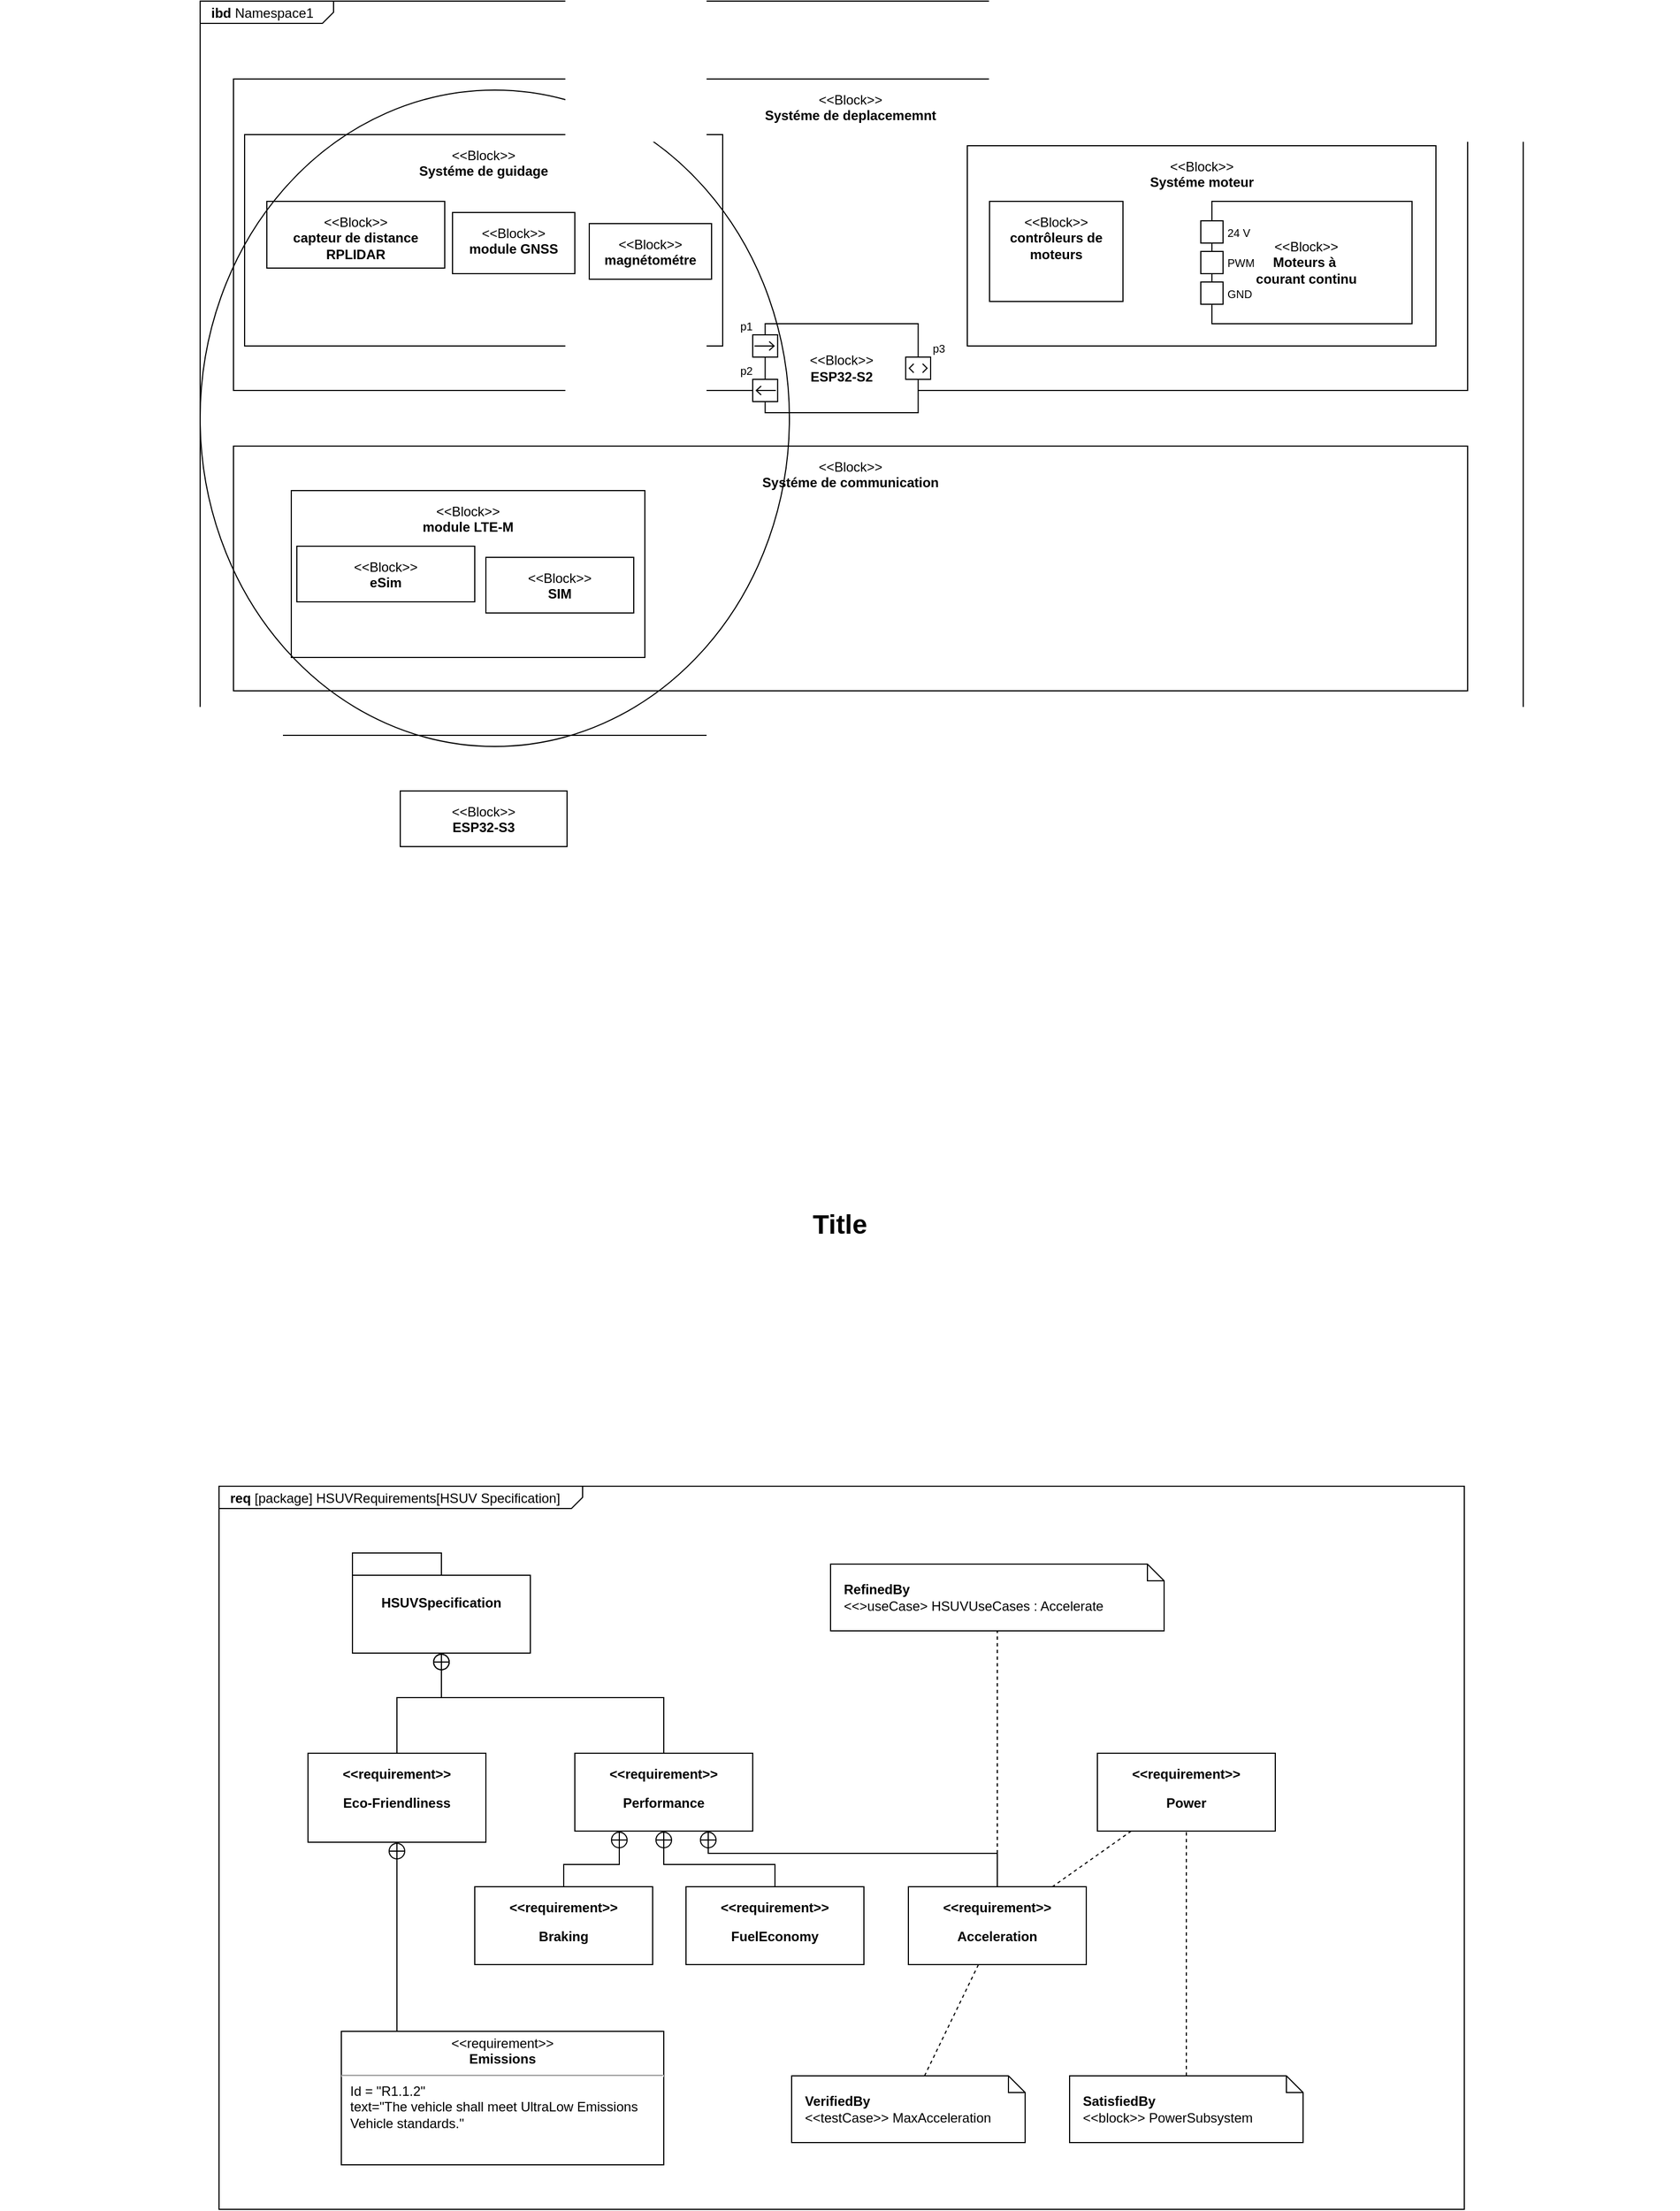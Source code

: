 <mxfile version="26.0.16">
  <diagram name="Page-1" id="929967ad-93f9-6ef4-fab6-5d389245f69c">
    <mxGraphModel dx="1860" dy="2059" grid="1" gridSize="10" guides="1" tooltips="1" connect="1" arrows="1" fold="1" page="1" pageScale="1.5" pageWidth="1169" pageHeight="826" background="none" math="0" shadow="0">
      <root>
        <mxCell id="0" style=";html=1;" />
        <mxCell id="1" style=";html=1;" parent="0" />
        <mxCell id="1672d66443f91eb5-1" value="&lt;p style=&quot;margin: 0px ; margin-top: 4px ; margin-left: 10px ; text-align: left&quot;&gt;&lt;b&gt;req&lt;/b&gt;&amp;nbsp;[package] HSUVRequirements[HSUV Specification]&lt;/p&gt;" style="html=1;strokeWidth=1;shape=mxgraph.sysml.package;html=1;overflow=fill;whiteSpace=wrap;fillColor=none;gradientColor=none;fontSize=12;align=center;labelX=327.64;" parent="1" vertex="1">
          <mxGeometry x="317" y="295" width="1120" height="650" as="geometry" />
        </mxCell>
        <mxCell id="1672d66443f91eb5-2" value="HSUVSpecification" style="shape=folder;tabWidth=80;tabHeight=20;tabPosition=left;strokeWidth=1;html=1;whiteSpace=wrap;align=center;fontSize=12;fontStyle=1" parent="1" vertex="1">
          <mxGeometry x="437" y="355" width="160" height="90" as="geometry" />
        </mxCell>
        <mxCell id="1672d66443f91eb5-3" value="&lt;b&gt;RefinedBy&lt;/b&gt;&lt;div&gt;&amp;lt;&amp;lt;&amp;gt;useCase&amp;gt; HSUVUseCases : Accelerate&lt;/div&gt;" style="shape=note;size=15;align=left;spacingLeft=10;html=1;whiteSpace=wrap;strokeColor=#000000;strokeWidth=1;fillColor=#ffffff;fontSize=12;" parent="1" vertex="1">
          <mxGeometry x="867" y="365" width="300" height="60" as="geometry" />
        </mxCell>
        <mxCell id="1672d66443f91eb5-13" style="edgeStyle=orthogonalEdgeStyle;rounded=0;html=1;jettySize=auto;orthogonalLoop=1;endArrow=circlePlus;endFill=0;" parent="1" source="1672d66443f91eb5-4" target="1672d66443f91eb5-2" edge="1">
          <mxGeometry relative="1" as="geometry">
            <Array as="points">
              <mxPoint x="477" y="485" />
              <mxPoint x="517" y="485" />
            </Array>
          </mxGeometry>
        </mxCell>
        <mxCell id="1672d66443f91eb5-4" value="&lt;p&gt;&amp;lt;&amp;lt;requirement&amp;gt;&amp;gt;&lt;/p&gt;&lt;p&gt;Eco-Friendliness&lt;/p&gt;" style="shape=rect;html=1;overflow=fill;whiteSpace=wrap;align=center;fontStyle=1" parent="1" vertex="1">
          <mxGeometry x="397" y="535" width="160" height="80" as="geometry" />
        </mxCell>
        <mxCell id="1672d66443f91eb5-15" style="edgeStyle=orthogonalEdgeStyle;rounded=0;html=1;endArrow=circlePlus;endFill=0;jettySize=auto;orthogonalLoop=1;" parent="1" source="1672d66443f91eb5-5" target="1672d66443f91eb5-2" edge="1">
          <mxGeometry relative="1" as="geometry">
            <Array as="points">
              <mxPoint x="717" y="485" />
              <mxPoint x="517" y="485" />
            </Array>
          </mxGeometry>
        </mxCell>
        <mxCell id="1672d66443f91eb5-5" value="&lt;p&gt;&amp;lt;&amp;lt;requirement&amp;gt;&amp;gt;&lt;/p&gt;&lt;p&gt;Performance&lt;/p&gt;" style="shape=rect;html=1;overflow=fill;whiteSpace=wrap;align=center;fontStyle=1" parent="1" vertex="1">
          <mxGeometry x="637" y="535" width="160" height="70" as="geometry" />
        </mxCell>
        <mxCell id="1672d66443f91eb5-21" style="edgeStyle=none;rounded=0;html=1;dashed=1;endArrow=none;endFill=0;jettySize=auto;orthogonalLoop=1;" parent="1" source="1672d66443f91eb5-6" target="1672d66443f91eb5-9" edge="1">
          <mxGeometry relative="1" as="geometry" />
        </mxCell>
        <mxCell id="1672d66443f91eb5-6" value="&lt;p&gt;&amp;lt;&amp;lt;requirement&amp;gt;&amp;gt;&lt;/p&gt;&lt;p&gt;Power&lt;/p&gt;" style="shape=rect;html=1;overflow=fill;whiteSpace=wrap;align=center;fontStyle=1" parent="1" vertex="1">
          <mxGeometry x="1107" y="535" width="160" height="70" as="geometry" />
        </mxCell>
        <mxCell id="1672d66443f91eb5-16" style="edgeStyle=orthogonalEdgeStyle;rounded=0;html=1;endArrow=circlePlus;endFill=0;jettySize=auto;orthogonalLoop=1;entryX=0.25;entryY=1;" parent="1" source="1672d66443f91eb5-7" target="1672d66443f91eb5-5" edge="1">
          <mxGeometry relative="1" as="geometry">
            <Array as="points">
              <mxPoint x="627" y="635" />
              <mxPoint x="677" y="635" />
            </Array>
          </mxGeometry>
        </mxCell>
        <mxCell id="1672d66443f91eb5-7" value="&lt;p&gt;&amp;lt;&amp;lt;requirement&amp;gt;&amp;gt;&lt;/p&gt;&lt;p&gt;Braking&lt;/p&gt;" style="shape=rect;html=1;overflow=fill;whiteSpace=wrap;align=center;fontStyle=1" parent="1" vertex="1">
          <mxGeometry x="547" y="655" width="160" height="70" as="geometry" />
        </mxCell>
        <mxCell id="1672d66443f91eb5-17" style="edgeStyle=orthogonalEdgeStyle;rounded=0;html=1;endArrow=circlePlus;endFill=0;jettySize=auto;orthogonalLoop=1;entryX=0.5;entryY=1;" parent="1" source="1672d66443f91eb5-8" target="1672d66443f91eb5-5" edge="1">
          <mxGeometry relative="1" as="geometry">
            <Array as="points">
              <mxPoint x="817" y="635" />
              <mxPoint x="717" y="635" />
            </Array>
          </mxGeometry>
        </mxCell>
        <mxCell id="1672d66443f91eb5-8" value="&lt;p&gt;&amp;lt;&amp;lt;requirement&amp;gt;&amp;gt;&lt;/p&gt;&lt;p&gt;FuelEconomy&lt;/p&gt;" style="shape=rect;html=1;overflow=fill;whiteSpace=wrap;align=center;fontStyle=1" parent="1" vertex="1">
          <mxGeometry x="737" y="655" width="160" height="70" as="geometry" />
        </mxCell>
        <mxCell id="1672d66443f91eb5-18" style="edgeStyle=orthogonalEdgeStyle;rounded=0;html=1;endArrow=circlePlus;endFill=0;jettySize=auto;orthogonalLoop=1;entryX=0.75;entryY=1;" parent="1" source="1672d66443f91eb5-9" target="1672d66443f91eb5-5" edge="1">
          <mxGeometry relative="1" as="geometry">
            <Array as="points">
              <mxPoint x="1017" y="625" />
              <mxPoint x="757" y="625" />
            </Array>
          </mxGeometry>
        </mxCell>
        <mxCell id="1672d66443f91eb5-22" style="edgeStyle=none;rounded=0;html=1;dashed=1;endArrow=none;endFill=0;jettySize=auto;orthogonalLoop=1;" parent="1" source="1672d66443f91eb5-9" target="1672d66443f91eb5-3" edge="1">
          <mxGeometry relative="1" as="geometry" />
        </mxCell>
        <mxCell id="1672d66443f91eb5-9" value="&lt;p&gt;&amp;lt;&amp;lt;requirement&amp;gt;&amp;gt;&lt;/p&gt;&lt;p&gt;Acceleration&lt;/p&gt;" style="shape=rect;html=1;overflow=fill;whiteSpace=wrap;align=center;fontStyle=1" parent="1" vertex="1">
          <mxGeometry x="937" y="655" width="160" height="70" as="geometry" />
        </mxCell>
        <mxCell id="1672d66443f91eb5-14" style="edgeStyle=orthogonalEdgeStyle;rounded=0;html=1;endArrow=circlePlus;endFill=0;jettySize=auto;orthogonalLoop=1;" parent="1" source="1672d66443f91eb5-10" target="1672d66443f91eb5-4" edge="1">
          <mxGeometry relative="1" as="geometry">
            <Array as="points">
              <mxPoint x="477" y="755" />
              <mxPoint x="477" y="755" />
            </Array>
          </mxGeometry>
        </mxCell>
        <mxCell id="1672d66443f91eb5-10" value="&lt;p style=&quot;margin: 0px ; margin-top: 4px ; text-align: center&quot;&gt;&amp;lt;&amp;lt;requirement&amp;gt;&amp;gt;&lt;br&gt;&lt;b&gt;Emissions&lt;/b&gt;&lt;/p&gt;&lt;hr&gt;&lt;p style=&quot;margin: 0px ; margin-left: 8px ; text-align: left&quot;&gt;Id = &quot;R1.1.2&quot;&lt;/p&gt;&lt;p style=&quot;margin: 0px ; margin-left: 8px ; text-align: left&quot;&gt;text=&quot;The vehicle shall meet UltraLow Emissions Vehicle standards.&quot;&lt;/p&gt;" style="shape=rect;html=1;overflow=fill;whiteSpace=wrap;" parent="1" vertex="1">
          <mxGeometry x="427" y="785" width="290" height="120" as="geometry" />
        </mxCell>
        <mxCell id="1672d66443f91eb5-19" style="rounded=0;html=1;endArrow=none;endFill=0;jettySize=auto;orthogonalLoop=1;dashed=1;" parent="1" source="1672d66443f91eb5-11" target="1672d66443f91eb5-9" edge="1">
          <mxGeometry relative="1" as="geometry" />
        </mxCell>
        <mxCell id="1672d66443f91eb5-11" value="&lt;b&gt;VerifiedBy&lt;/b&gt;&lt;div&gt;&amp;lt;&amp;lt;testCase&amp;gt;&amp;gt; MaxAcceleration&lt;/div&gt;" style="shape=note;size=15;align=left;spacingLeft=10;html=1;whiteSpace=wrap;strokeWidth=1;fontSize=12;" parent="1" vertex="1">
          <mxGeometry x="832" y="825" width="210" height="60" as="geometry" />
        </mxCell>
        <mxCell id="1672d66443f91eb5-20" style="edgeStyle=none;rounded=0;html=1;dashed=1;endArrow=none;endFill=0;jettySize=auto;orthogonalLoop=1;" parent="1" source="1672d66443f91eb5-12" target="1672d66443f91eb5-6" edge="1">
          <mxGeometry relative="1" as="geometry" />
        </mxCell>
        <mxCell id="1672d66443f91eb5-12" value="&lt;b&gt;SatisfiedBy&lt;/b&gt;&lt;div&gt;&amp;lt;&amp;lt;block&amp;gt;&amp;gt; PowerSubsystem&lt;/div&gt;" style="shape=note;size=15;align=left;spacingLeft=10;html=1;whiteSpace=wrap;strokeWidth=1;fontSize=12;" parent="1" vertex="1">
          <mxGeometry x="1082" y="825" width="210" height="60" as="geometry" />
        </mxCell>
        <mxCell id="1672d66443f91eb5-23" value="Title" style="text;strokeColor=none;fillColor=none;html=1;fontSize=24;fontStyle=1;verticalAlign=middle;align=center;" parent="1" vertex="1">
          <mxGeometry x="120" y="40" width="1510" height="40" as="geometry" />
        </mxCell>
        <mxCell id="0Ht1Bok8qtDjsIspIDW7-1" value="&lt;p style=&quot;margin:0px;margin-top:4px;margin-left:10px;text-align:left;&quot;&gt;&lt;b&gt;ibd&lt;/b&gt;   Namespace1&lt;/p&gt;" style="html=1;shape=mxgraph.sysml.package;labelX=120;align=left;spacingLeft=10;overflow=fill;recursiveResize=0;" parent="1" vertex="1">
          <mxGeometry x="300" y="-1040" width="1190" height="660" as="geometry" />
        </mxCell>
        <mxCell id="0Ht1Bok8qtDjsIspIDW7-2" value="&lt;p&gt;&amp;lt;&amp;lt;Block&amp;gt;&amp;gt;&lt;br&gt;&lt;b&gt;Systéme de deplacememnt&lt;/b&gt;&lt;/p&gt;" style="shape=rect;html=1;overflow=fill;whiteSpace=wrap;align=center;" parent="1" vertex="1">
          <mxGeometry x="330" y="-970" width="1110" height="280" as="geometry" />
        </mxCell>
        <mxCell id="0Ht1Bok8qtDjsIspIDW7-3" value="&lt;p&gt;&amp;lt;&amp;lt;Block&amp;gt;&amp;gt;&lt;br&gt;&lt;b&gt;Systéme de guidage&lt;/b&gt;&lt;/p&gt;" style="shape=rect;html=1;overflow=fill;whiteSpace=wrap;align=center;" parent="1" vertex="1">
          <mxGeometry x="340" y="-920" width="430" height="190" as="geometry" />
        </mxCell>
        <mxCell id="0Ht1Bok8qtDjsIspIDW7-4" value="&lt;p&gt;&amp;lt;&amp;lt;Block&amp;gt;&amp;gt;&lt;br&gt;&lt;b&gt;Systéme moteur&lt;/b&gt;&lt;/p&gt;" style="shape=rect;html=1;overflow=fill;whiteSpace=wrap;align=center;" parent="1" vertex="1">
          <mxGeometry x="990" y="-910" width="421.5" height="180" as="geometry" />
        </mxCell>
        <mxCell id="0Ht1Bok8qtDjsIspIDW7-5" value="&lt;p&gt;&amp;lt;&amp;lt;Block&amp;gt;&amp;gt;&lt;br&gt;&lt;b&gt;contrôleurs de moteurs&lt;/b&gt;&lt;/p&gt;" style="shape=rect;html=1;overflow=fill;whiteSpace=wrap;align=center;" parent="1" vertex="1">
          <mxGeometry x="1010" y="-860" width="120" height="90" as="geometry" />
        </mxCell>
        <mxCell id="0Ht1Bok8qtDjsIspIDW7-7" value="&lt;p&gt;&amp;lt;&amp;lt;Block&amp;gt;&amp;gt;&lt;br&gt;&lt;b&gt;capteur de distance RPLIDAR&lt;/b&gt;&lt;/p&gt;" style="shape=rect;html=1;overflow=fill;whiteSpace=wrap;align=center;" parent="1" vertex="1">
          <mxGeometry x="360" y="-860" width="160" height="60" as="geometry" />
        </mxCell>
        <mxCell id="0Ht1Bok8qtDjsIspIDW7-8" value="&lt;p&gt;&amp;lt;&amp;lt;Block&amp;gt;&amp;gt;&lt;br&gt;&lt;b&gt;module GNSS&lt;/b&gt;&lt;/p&gt;" style="shape=rect;html=1;overflow=fill;whiteSpace=wrap;align=center;" parent="1" vertex="1">
          <mxGeometry x="527" y="-850" width="110" height="55" as="geometry" />
        </mxCell>
        <mxCell id="0Ht1Bok8qtDjsIspIDW7-9" value="&lt;p&gt;&amp;lt;&amp;lt;Block&amp;gt;&amp;gt;&lt;br&gt;&lt;b&gt;magnétométre&lt;/b&gt;&lt;/p&gt;" style="shape=rect;html=1;overflow=fill;whiteSpace=wrap;align=center;" parent="1" vertex="1">
          <mxGeometry x="650" y="-840" width="110" height="50" as="geometry" />
        </mxCell>
        <mxCell id="0Ht1Bok8qtDjsIspIDW7-10" value="&lt;p&gt;&amp;lt;&amp;lt;Block&amp;gt;&amp;gt;&lt;br&gt;&lt;b&gt;Systéme de communication&lt;/b&gt;&lt;/p&gt;" style="shape=rect;html=1;overflow=fill;whiteSpace=wrap;align=center;" parent="1" vertex="1">
          <mxGeometry x="330" y="-640" width="1110" height="220" as="geometry" />
        </mxCell>
        <mxCell id="0Ht1Bok8qtDjsIspIDW7-11" value="&lt;p&gt;&amp;lt;&amp;lt;Block&amp;gt;&amp;gt;&lt;br&gt;&lt;b&gt;module LTE-M&lt;/b&gt;&lt;/p&gt;" style="shape=rect;html=1;overflow=fill;whiteSpace=wrap;align=center;" parent="1" vertex="1">
          <mxGeometry x="382" y="-600" width="318" height="150" as="geometry" />
        </mxCell>
        <mxCell id="0Ht1Bok8qtDjsIspIDW7-12" value="&lt;p&gt;&amp;lt;&amp;lt;Block&amp;gt;&amp;gt;&lt;br&gt;&lt;b&gt;eSim&lt;/b&gt;&lt;/p&gt;" style="shape=rect;html=1;overflow=fill;whiteSpace=wrap;align=center;" parent="1" vertex="1">
          <mxGeometry x="387" y="-550" width="160" height="50" as="geometry" />
        </mxCell>
        <mxCell id="0Ht1Bok8qtDjsIspIDW7-13" value="&lt;p&gt;&amp;lt;&amp;lt;Block&amp;gt;&amp;gt;&lt;br&gt;&lt;b&gt;ESP32-S3&lt;/b&gt;&lt;/p&gt;" style="shape=rect;html=1;overflow=fill;whiteSpace=wrap;align=center;" parent="1" vertex="1">
          <mxGeometry x="480" y="-330" width="150" height="50" as="geometry" />
        </mxCell>
        <mxCell id="0Ht1Bok8qtDjsIspIDW7-14" value="&lt;span style=&quot;font-weight: 400;&quot;&gt;&amp;lt;&amp;lt;Block&amp;gt;&amp;gt;&lt;/span&gt;&lt;br style=&quot;font-weight: 400;&quot;&gt;&lt;b&gt;ESP32-S2&lt;/b&gt;" style="html=1;shape=mxgraph.sysml.port3;fontStyle=1;whiteSpace=wrap;align=center;" parent="1" vertex="1">
          <mxGeometry x="797" y="-750" width="160" height="80" as="geometry" />
        </mxCell>
        <mxCell id="0Ht1Bok8qtDjsIspIDW7-15" value="p1" style="resizable=0;html=1;align=right;verticalAlign=bottom;labelPosition=left;verticalLabelPosition=top;labelBackgroundColor=none;fontSize=10" parent="0Ht1Bok8qtDjsIspIDW7-14" connectable="0" vertex="1">
          <mxGeometry y="10" as="geometry" />
        </mxCell>
        <mxCell id="0Ht1Bok8qtDjsIspIDW7-16" value="p2" style="resizable=0;html=1;align=right;verticalAlign=bottom;labelPosition=left;verticalLabelPosition=top;labelBackgroundColor=none;fontSize=10" parent="0Ht1Bok8qtDjsIspIDW7-14" connectable="0" vertex="1">
          <mxGeometry y="50" as="geometry" />
        </mxCell>
        <mxCell id="0Ht1Bok8qtDjsIspIDW7-17" value="p3" style="resizable=0;html=1;align=left;verticalAlign=bottom;labelBackgroundColor=none;fontSize=10" parent="0Ht1Bok8qtDjsIspIDW7-14" connectable="0" vertex="1">
          <mxGeometry x="160" y="30" as="geometry" />
        </mxCell>
        <mxCell id="agHV7zcJ11Mq1mQfkoL5-4" value="&lt;span style=&quot;font-weight: 400;&quot;&gt;&amp;lt;&amp;lt;Block&amp;gt;&amp;gt;&lt;/span&gt;&lt;br style=&quot;font-weight: 400;&quot;&gt;&lt;b&gt;Moteurs à&amp;nbsp;&lt;/b&gt;&lt;div&gt;&lt;b&gt;courant continu&lt;/b&gt;&lt;/div&gt;" style="html=1;shape=mxgraph.sysml.itemFlowLeft;fontStyle=1;whiteSpace=wrap;align=center;" parent="1" vertex="1">
          <mxGeometry x="1200" y="-860" width="190" height="110" as="geometry" />
        </mxCell>
        <mxCell id="agHV7zcJ11Mq1mQfkoL5-5" value="24 V" style="resizable=0;html=1;align=left;spacingLeft=22;verticalAlign=middle;labelPosition=left;verticalLabelPosition=top;labelBackgroundColor=none;fontSize=10" parent="agHV7zcJ11Mq1mQfkoL5-4" connectable="0" vertex="1">
          <mxGeometry y="27.5" as="geometry" />
        </mxCell>
        <mxCell id="agHV7zcJ11Mq1mQfkoL5-6" value="PWM" style="resizable=0;html=1;align=left;spacingLeft=22;verticalAlign=middle;labelPosition=left;verticalLabelPosition=top;labelBackgroundColor=none;fontSize=10" parent="agHV7zcJ11Mq1mQfkoL5-4" connectable="0" vertex="1">
          <mxGeometry y="55" as="geometry" />
        </mxCell>
        <mxCell id="agHV7zcJ11Mq1mQfkoL5-7" value="GND" style="resizable=0;html=1;align=left;spacingLeft=22;verticalAlign=middle;labelPosition=left;verticalLabelPosition=top;labelBackgroundColor=none;fontSize=10" parent="agHV7zcJ11Mq1mQfkoL5-4" connectable="0" vertex="1">
          <mxGeometry y="82.5" as="geometry" />
        </mxCell>
        <mxCell id="FomPsNkQoVAq6g_jnExY-1" value="&lt;p&gt;&amp;lt;&amp;lt;Block&amp;gt;&amp;gt;&lt;br&gt;&lt;b&gt;SIM&lt;/b&gt;&lt;/p&gt;" style="shape=rect;html=1;overflow=fill;whiteSpace=wrap;align=center;" vertex="1" parent="1">
          <mxGeometry x="557" y="-540" width="133" height="50" as="geometry" />
        </mxCell>
        <mxCell id="FomPsNkQoVAq6g_jnExY-3" value="" style="ellipse;whiteSpace=wrap;html=1;fillColor=none;" vertex="1" parent="1">
          <mxGeometry x="300" y="-960" width="530" height="590" as="geometry" />
        </mxCell>
      </root>
    </mxGraphModel>
  </diagram>
</mxfile>
